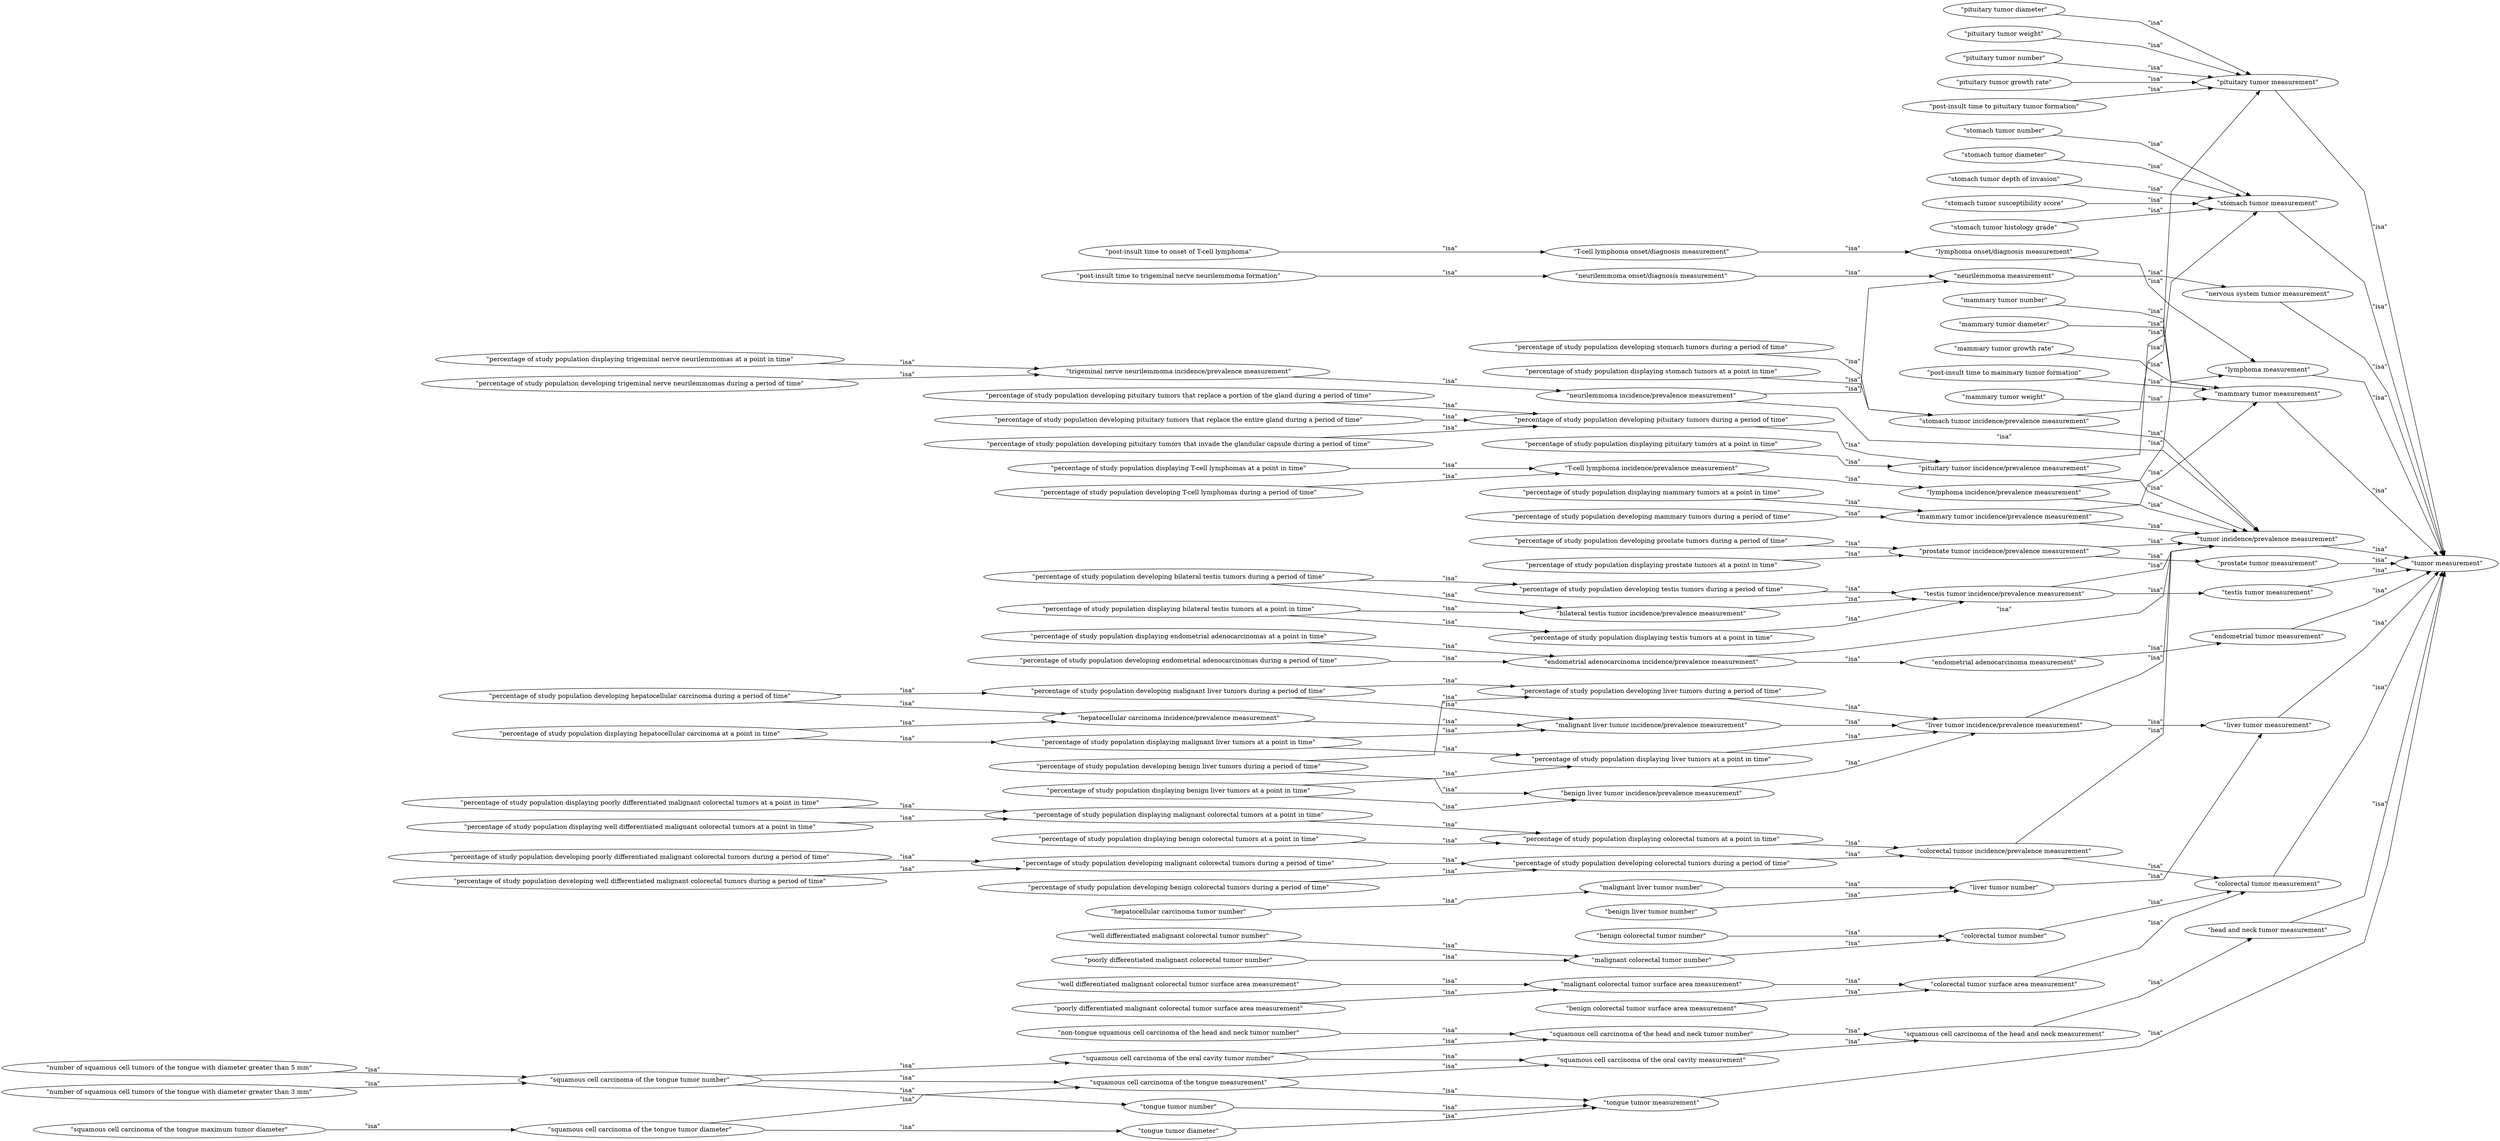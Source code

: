 digraph G {
  splines=polyline;
  rankdir=LR;
  "tumor measurement" [ label="\"tumor measurement\"" ];
  "endometrial tumor measurement" [ label="\"endometrial tumor measurement\"" ];
  "liver tumor measurement" [ label="\"liver tumor measurement\"" ];
  "pituitary tumor measurement" [ label="\"pituitary tumor measurement\"" ];
  "mammary tumor measurement" [ label="\"mammary tumor measurement\"" ];
  "colorectal tumor measurement" [ label="\"colorectal tumor measurement\"" ];
  "tongue tumor measurement" [ label="\"tongue tumor measurement\"" ];
  "lymphoma measurement" [ label="\"lymphoma measurement\"" ];
  "nervous system tumor measurement" [ label="\"nervous system tumor measurement\"" ];
  "stomach tumor measurement" [ label="\"stomach tumor measurement\"" ];
  "testis tumor measurement" [ label="\"testis tumor measurement\"" ];
  "head and neck tumor measurement" [ label="\"head and neck tumor measurement\"" ];
  "prostate tumor measurement" [ label="\"prostate tumor measurement\"" ];
  "tumor incidence/prevalence measurement" [ label="\"tumor incidence/prevalence measurement\"" ];
  "endometrial adenocarcinoma measurement" [ label="\"endometrial adenocarcinoma measurement\"" ];
  "liver tumor number" [ label="\"liver tumor number\"" ];
  "benign liver tumor number" [ label="\"benign liver tumor number\"" ];
  "malignant liver tumor number" [ label="\"malignant liver tumor number\"" ];
  "hepatocellular carcinoma tumor number" [ label="\"hepatocellular carcinoma tumor number\"" ];
  "post-insult time to pituitary tumor formation" [ label="\"post-insult time to pituitary tumor formation\"" ];
  "pituitary tumor diameter" [ label="\"pituitary tumor diameter\"" ];
  "pituitary tumor weight" [ label="\"pituitary tumor weight\"" ];
  "pituitary tumor number" [ label="\"pituitary tumor number\"" ];
  "pituitary tumor growth rate" [ label="\"pituitary tumor growth rate\"" ];
  "mammary tumor number" [ label="\"mammary tumor number\"" ];
  "mammary tumor diameter" [ label="\"mammary tumor diameter\"" ];
  "post-insult time to mammary tumor formation" [ label="\"post-insult time to mammary tumor formation\"" ];
  "mammary tumor weight" [ label="\"mammary tumor weight\"" ];
  "mammary tumor growth rate" [ label="\"mammary tumor growth rate\"" ];
  "colorectal tumor surface area measurement" [ label="\"colorectal tumor surface area measurement\"" ];
  "colorectal tumor number" [ label="\"colorectal tumor number\"" ];
  "benign colorectal tumor surface area measurement" [ label="\"benign colorectal tumor surface area measurement\"" ];
  "malignant colorectal tumor surface area measurement" [ label="\"malignant colorectal tumor surface area measurement\"" ];
  "well differentiated malignant colorectal tumor surface area measurement" [ label="\"well differentiated malignant colorectal tumor surface area measurement\"" ];
  "poorly differentiated malignant colorectal tumor surface area measurement" [ label="\"poorly differentiated malignant colorectal tumor surface area measurement\"" ];
  "malignant colorectal tumor number" [ label="\"malignant colorectal tumor number\"" ];
  "benign colorectal tumor number" [ label="\"benign colorectal tumor number\"" ];
  "well differentiated malignant colorectal tumor number" [ label="\"well differentiated malignant colorectal tumor number\"" ];
  "poorly differentiated malignant colorectal tumor number" [ label="\"poorly differentiated malignant colorectal tumor number\"" ];
  "tongue tumor diameter" [ label="\"tongue tumor diameter\"" ];
  "tongue tumor number" [ label="\"tongue tumor number\"" ];
  "lymphoma onset/diagnosis measurement" [ label="\"lymphoma onset/diagnosis measurement\"" ];
  "T-cell lymphoma onset/diagnosis measurement" [ label="\"T-cell lymphoma onset/diagnosis measurement\"" ];
  "post-insult time to onset of T-cell lymphoma" [ label="\"post-insult time to onset of T-cell lymphoma\"" ];
  "neurilemmoma measurement" [ label="\"neurilemmoma measurement\"" ];
  "neurilemmoma onset/diagnosis measurement" [ label="\"neurilemmoma onset/diagnosis measurement\"" ];
  "post-insult time to trigeminal nerve neurilemmoma formation" [ label="\"post-insult time to trigeminal nerve neurilemmoma formation\"" ];
  "stomach tumor susceptibility score" [ label="\"stomach tumor susceptibility score\"" ];
  "stomach tumor histology grade" [ label="\"stomach tumor histology grade\"" ];
  "stomach tumor number" [ label="\"stomach tumor number\"" ];
  "stomach tumor diameter" [ label="\"stomach tumor diameter\"" ];
  "stomach tumor depth of invasion" [ label="\"stomach tumor depth of invasion\"" ];
  "squamous cell carcinoma of the head and neck measurement" [ label="\"squamous cell carcinoma of the head and neck measurement\"" ];
  "squamous cell carcinoma of the head and neck tumor number" [ label="\"squamous cell carcinoma of the head and neck tumor number\"" ];
  "squamous cell carcinoma of the oral cavity measurement" [ label="\"squamous cell carcinoma of the oral cavity measurement\"" ];
  "non-tongue squamous cell carcinoma of the head and neck tumor number" [ label="\"non-tongue squamous cell carcinoma of the head and neck tumor number\"" ];
  "squamous cell carcinoma of the oral cavity tumor number" [ label="\"squamous cell carcinoma of the oral cavity tumor number\"" ];
  "squamous cell carcinoma of the tongue measurement" [ label="\"squamous cell carcinoma of the tongue measurement\"" ];
  "squamous cell carcinoma of the tongue tumor diameter" [ label="\"squamous cell carcinoma of the tongue tumor diameter\"" ];
  "squamous cell carcinoma of the tongue tumor number" [ label="\"squamous cell carcinoma of the tongue tumor number\"" ];
  "squamous cell carcinoma of the tongue maximum tumor diameter" [ label="\"squamous cell carcinoma of the tongue maximum tumor diameter\"" ];
  "number of squamous cell tumors of the tongue with diameter greater than 5 mm" [ label="\"number of squamous cell tumors of the tongue with diameter greater than 5 mm\"" ];
  "number of squamous cell tumors of the tongue with diameter greater than 3 mm" [ label="\"number of squamous cell tumors of the tongue with diameter greater than 3 mm\"" ];
  "testis tumor incidence/prevalence measurement" [ label="\"testis tumor incidence/prevalence measurement\"" ];
  "lymphoma incidence/prevalence measurement" [ label="\"lymphoma incidence/prevalence measurement\"" ];
  "endometrial adenocarcinoma incidence/prevalence measurement" [ label="\"endometrial adenocarcinoma incidence/prevalence measurement\"" ];
  "neurilemmoma incidence/prevalence measurement" [ label="\"neurilemmoma incidence/prevalence measurement\"" ];
  "pituitary tumor incidence/prevalence measurement" [ label="\"pituitary tumor incidence/prevalence measurement\"" ];
  "stomach tumor incidence/prevalence measurement" [ label="\"stomach tumor incidence/prevalence measurement\"" ];
  "mammary tumor incidence/prevalence measurement" [ label="\"mammary tumor incidence/prevalence measurement\"" ];
  "liver tumor incidence/prevalence measurement" [ label="\"liver tumor incidence/prevalence measurement\"" ];
  "colorectal tumor incidence/prevalence measurement" [ label="\"colorectal tumor incidence/prevalence measurement\"" ];
  "prostate tumor incidence/prevalence measurement" [ label="\"prostate tumor incidence/prevalence measurement\"" ];
  "percentage of study population developing testis tumors during a period of time" [ label="\"percentage of study population developing testis tumors during a period of time\"" ];
  "percentage of study population displaying testis tumors at a point in time" [ label="\"percentage of study population displaying testis tumors at a point in time\"" ];
  "bilateral testis tumor incidence/prevalence measurement" [ label="\"bilateral testis tumor incidence/prevalence measurement\"" ];
  "percentage of study population displaying bilateral testis tumors at a point in time" [ label="\"percentage of study population displaying bilateral testis tumors at a point in time\"" ];
  "percentage of study population developing bilateral testis tumors during a period of time" [ label="\"percentage of study population developing bilateral testis tumors during a period of time\"" ];
  "T-cell lymphoma incidence/prevalence measurement" [ label="\"T-cell lymphoma incidence/prevalence measurement\"" ];
  "percentage of study population developing T-cell lymphomas during a period of time" [ label="\"percentage of study population developing T-cell lymphomas during a period of time\"" ];
  "percentage of study population displaying T-cell lymphomas at a point in time" [ label="\"percentage of study population displaying T-cell lymphomas at a point in time\"" ];
  "percentage of study population developing endometrial adenocarcinomas during a period of time" [ label="\"percentage of study population developing endometrial adenocarcinomas during a period of time\"" ];
  "percentage of study population displaying endometrial adenocarcinomas at a point in time" [ label="\"percentage of study population displaying endometrial adenocarcinomas at a point in time\"" ];
  "trigeminal nerve neurilemmoma incidence/prevalence measurement" [ label="\"trigeminal nerve neurilemmoma incidence/prevalence measurement\"" ];
  "percentage of study population displaying trigeminal nerve neurilemmomas at a point in time" [ label="\"percentage of study population displaying trigeminal nerve neurilemmomas at a point in time\"" ];
  "percentage of study population developing trigeminal nerve neurilemmomas during a period of time" [ label="\"percentage of study population developing trigeminal nerve neurilemmomas during a period of time\"" ];
  "percentage of study population displaying pituitary tumors at a point in time" [ label="\"percentage of study population displaying pituitary tumors at a point in time\"" ];
  "percentage of study population developing pituitary tumors during a period of time" [ label="\"percentage of study population developing pituitary tumors during a period of time\"" ];
  "percentage of study population developing pituitary tumors that invade the glandular capsule during a period of time" [ label="\"percentage of study population developing pituitary tumors that invade the glandular capsule during a period of time\"" ];
  "percentage of study population developing pituitary tumors that replace a portion of the gland during a period of time" [ label="\"percentage of study population developing pituitary tumors that replace a portion of the gland during a period of time\"" ];
  "percentage of study population developing pituitary tumors that replace the entire gland during a period of time" [ label="\"percentage of study population developing pituitary tumors that replace the entire gland during a period of time\"" ];
  "percentage of study population displaying stomach tumors at a point in time" [ label="\"percentage of study population displaying stomach tumors at a point in time\"" ];
  "percentage of study population developing stomach tumors during a period of time" [ label="\"percentage of study population developing stomach tumors during a period of time\"" ];
  "percentage of study population displaying mammary tumors at a point in time" [ label="\"percentage of study population displaying mammary tumors at a point in time\"" ];
  "percentage of study population developing mammary tumors during a period of time" [ label="\"percentage of study population developing mammary tumors during a period of time\"" ];
  "benign liver tumor incidence/prevalence measurement" [ label="\"benign liver tumor incidence/prevalence measurement\"" ];
  "percentage of study population displaying liver tumors at a point in time" [ label="\"percentage of study population displaying liver tumors at a point in time\"" ];
  "percentage of study population developing liver tumors during a period of time" [ label="\"percentage of study population developing liver tumors during a period of time\"" ];
  "malignant liver tumor incidence/prevalence measurement" [ label="\"malignant liver tumor incidence/prevalence measurement\"" ];
  "percentage of study population displaying benign liver tumors at a point in time" [ label="\"percentage of study population displaying benign liver tumors at a point in time\"" ];
  "percentage of study population developing benign liver tumors during a period of time" [ label="\"percentage of study population developing benign liver tumors during a period of time\"" ];
  "hepatocellular carcinoma incidence/prevalence measurement" [ label="\"hepatocellular carcinoma incidence/prevalence measurement\"" ];
  "percentage of study population displaying malignant liver tumors at a point in time" [ label="\"percentage of study population displaying malignant liver tumors at a point in time\"" ];
  "percentage of study population developing malignant liver tumors during a period of time" [ label="\"percentage of study population developing malignant liver tumors during a period of time\"" ];
  "percentage of study population displaying hepatocellular carcinoma at a point in time" [ label="\"percentage of study population displaying hepatocellular carcinoma at a point in time\"" ];
  "percentage of study population developing hepatocellular carcinoma during a period of time" [ label="\"percentage of study population developing hepatocellular carcinoma during a period of time\"" ];
  "percentage of study population developing colorectal tumors during a period of time" [ label="\"percentage of study population developing colorectal tumors during a period of time\"" ];
  "percentage of study population displaying colorectal tumors at a point in time" [ label="\"percentage of study population displaying colorectal tumors at a point in time\"" ];
  "percentage of study population developing malignant colorectal tumors during a period of time" [ label="\"percentage of study population developing malignant colorectal tumors during a period of time\"" ];
  "percentage of study population developing benign colorectal tumors during a period of time" [ label="\"percentage of study population developing benign colorectal tumors during a period of time\"" ];
  "percentage of study population developing poorly differentiated malignant colorectal tumors during a period of time" [ label="\"percentage of study population developing poorly differentiated malignant colorectal tumors during a period of time\"" ];
  "percentage of study population developing well differentiated malignant colorectal tumors during a period of time" [ label="\"percentage of study population developing well differentiated malignant colorectal tumors during a period of time\"" ];
  "percentage of study population displaying malignant colorectal tumors at a point in time" [ label="\"percentage of study population displaying malignant colorectal tumors at a point in time\"" ];
  "percentage of study population displaying benign colorectal tumors at a point in time" [ label="\"percentage of study population displaying benign colorectal tumors at a point in time\"" ];
  "percentage of study population displaying poorly differentiated malignant colorectal tumors at a point in time" [ label="\"percentage of study population displaying poorly differentiated malignant colorectal tumors at a point in time\"" ];
  "percentage of study population displaying well differentiated malignant colorectal tumors at a point in time" [ label="\"percentage of study population displaying well differentiated malignant colorectal tumors at a point in time\"" ];
  "percentage of study population displaying prostate tumors at a point in time" [ label="\"percentage of study population displaying prostate tumors at a point in time\"" ];
  "percentage of study population developing prostate tumors during a period of time" [ label="\"percentage of study population developing prostate tumors during a period of time\"" ];
  "endometrial tumor measurement" -> "tumor measurement" [ label="\"isa\"" ];
  "liver tumor measurement" -> "tumor measurement" [ label="\"isa\"" ];
  "pituitary tumor measurement" -> "tumor measurement" [ label="\"isa\"" ];
  "mammary tumor measurement" -> "tumor measurement" [ label="\"isa\"" ];
  "colorectal tumor measurement" -> "tumor measurement" [ label="\"isa\"" ];
  "tongue tumor measurement" -> "tumor measurement" [ label="\"isa\"" ];
  "lymphoma measurement" -> "tumor measurement" [ label="\"isa\"" ];
  "nervous system tumor measurement" -> "tumor measurement" [ label="\"isa\"" ];
  "stomach tumor measurement" -> "tumor measurement" [ label="\"isa\"" ];
  "testis tumor measurement" -> "tumor measurement" [ label="\"isa\"" ];
  "head and neck tumor measurement" -> "tumor measurement" [ label="\"isa\"" ];
  "prostate tumor measurement" -> "tumor measurement" [ label="\"isa\"" ];
  "tumor incidence/prevalence measurement" -> "tumor measurement" [ label="\"isa\"" ];
  "endometrial adenocarcinoma measurement" -> "endometrial tumor measurement" [ label="\"isa\"" ];
  "liver tumor number" -> "liver tumor measurement" [ label="\"isa\"" ];
  "benign liver tumor number" -> "liver tumor number" [ label="\"isa\"" ];
  "malignant liver tumor number" -> "liver tumor number" [ label="\"isa\"" ];
  "hepatocellular carcinoma tumor number" -> "malignant liver tumor number" [ label="\"isa\"" ];
  "post-insult time to pituitary tumor formation" -> "pituitary tumor measurement" [ label="\"isa\"" ];
  "pituitary tumor diameter" -> "pituitary tumor measurement" [ label="\"isa\"" ];
  "pituitary tumor weight" -> "pituitary tumor measurement" [ label="\"isa\"" ];
  "pituitary tumor number" -> "pituitary tumor measurement" [ label="\"isa\"" ];
  "pituitary tumor growth rate" -> "pituitary tumor measurement" [ label="\"isa\"" ];
  "mammary tumor number" -> "mammary tumor measurement" [ label="\"isa\"" ];
  "mammary tumor diameter" -> "mammary tumor measurement" [ label="\"isa\"" ];
  "post-insult time to mammary tumor formation" -> "mammary tumor measurement" [ label="\"isa\"" ];
  "mammary tumor weight" -> "mammary tumor measurement" [ label="\"isa\"" ];
  "mammary tumor growth rate" -> "mammary tumor measurement" [ label="\"isa\"" ];
  "colorectal tumor surface area measurement" -> "colorectal tumor measurement" [ label="\"isa\"" ];
  "colorectal tumor number" -> "colorectal tumor measurement" [ label="\"isa\"" ];
  "benign colorectal tumor surface area measurement" -> "colorectal tumor surface area measurement" [ label="\"isa\"" ];
  "malignant colorectal tumor surface area measurement" -> "colorectal tumor surface area measurement" [ label="\"isa\"" ];
  "well differentiated malignant colorectal tumor surface area measurement" -> "malignant colorectal tumor surface area measurement" [ label="\"isa\"" ];
  "poorly differentiated malignant colorectal tumor surface area measurement" -> "malignant colorectal tumor surface area measurement" [ label="\"isa\"" ];
  "malignant colorectal tumor number" -> "colorectal tumor number" [ label="\"isa\"" ];
  "benign colorectal tumor number" -> "colorectal tumor number" [ label="\"isa\"" ];
  "well differentiated malignant colorectal tumor number" -> "malignant colorectal tumor number" [ label="\"isa\"" ];
  "poorly differentiated malignant colorectal tumor number" -> "malignant colorectal tumor number" [ label="\"isa\"" ];
  "tongue tumor diameter" -> "tongue tumor measurement" [ label="\"isa\"" ];
  "tongue tumor number" -> "tongue tumor measurement" [ label="\"isa\"" ];
  "lymphoma onset/diagnosis measurement" -> "lymphoma measurement" [ label="\"isa\"" ];
  "T-cell lymphoma onset/diagnosis measurement" -> "lymphoma onset/diagnosis measurement" [ label="\"isa\"" ];
  "post-insult time to onset of T-cell lymphoma" -> "T-cell lymphoma onset/diagnosis measurement" [ label="\"isa\"" ];
  "neurilemmoma measurement" -> "nervous system tumor measurement" [ label="\"isa\"" ];
  "neurilemmoma onset/diagnosis measurement" -> "neurilemmoma measurement" [ label="\"isa\"" ];
  "post-insult time to trigeminal nerve neurilemmoma formation" -> "neurilemmoma onset/diagnosis measurement" [ label="\"isa\"" ];
  "stomach tumor susceptibility score" -> "stomach tumor measurement" [ label="\"isa\"" ];
  "stomach tumor histology grade" -> "stomach tumor measurement" [ label="\"isa\"" ];
  "stomach tumor number" -> "stomach tumor measurement" [ label="\"isa\"" ];
  "stomach tumor diameter" -> "stomach tumor measurement" [ label="\"isa\"" ];
  "stomach tumor depth of invasion" -> "stomach tumor measurement" [ label="\"isa\"" ];
  "squamous cell carcinoma of the head and neck measurement" -> "head and neck tumor measurement" [ label="\"isa\"" ];
  "squamous cell carcinoma of the head and neck tumor number" -> "squamous cell carcinoma of the head and neck measurement" [ label="\"isa\"" ];
  "squamous cell carcinoma of the oral cavity measurement" -> "squamous cell carcinoma of the head and neck measurement" [ label="\"isa\"" ];
  "non-tongue squamous cell carcinoma of the head and neck tumor number" -> "squamous cell carcinoma of the head and neck tumor number" [ label="\"isa\"" ];
  "squamous cell carcinoma of the oral cavity tumor number" -> "squamous cell carcinoma of the oral cavity measurement" [ label="\"isa\"" ];
  "squamous cell carcinoma of the oral cavity tumor number" -> "squamous cell carcinoma of the head and neck tumor number" [ label="\"isa\"" ];
  "squamous cell carcinoma of the tongue measurement" -> "tongue tumor measurement" [ label="\"isa\"" ];
  "squamous cell carcinoma of the tongue measurement" -> "squamous cell carcinoma of the oral cavity measurement" [ label="\"isa\"" ];
  "squamous cell carcinoma of the tongue tumor diameter" -> "squamous cell carcinoma of the tongue measurement" [ label="\"isa\"" ];
  "squamous cell carcinoma of the tongue tumor diameter" -> "tongue tumor diameter" [ label="\"isa\"" ];
  "squamous cell carcinoma of the tongue tumor number" -> "squamous cell carcinoma of the oral cavity tumor number" [ label="\"isa\"" ];
  "squamous cell carcinoma of the tongue tumor number" -> "squamous cell carcinoma of the tongue measurement" [ label="\"isa\"" ];
  "squamous cell carcinoma of the tongue tumor number" -> "tongue tumor number" [ label="\"isa\"" ];
  "squamous cell carcinoma of the tongue maximum tumor diameter" -> "squamous cell carcinoma of the tongue tumor diameter" [ label="\"isa\"" ];
  "number of squamous cell tumors of the tongue with diameter greater than 5 mm" -> "squamous cell carcinoma of the tongue tumor number" [ label="\"isa\"" ];
  "number of squamous cell tumors of the tongue with diameter greater than 3 mm" -> "squamous cell carcinoma of the tongue tumor number" [ label="\"isa\"" ];
  "testis tumor incidence/prevalence measurement" -> "tumor incidence/prevalence measurement" [ label="\"isa\"" ];
  "testis tumor incidence/prevalence measurement" -> "testis tumor measurement" [ label="\"isa\"" ];
  "lymphoma incidence/prevalence measurement" -> "tumor incidence/prevalence measurement" [ label="\"isa\"" ];
  "lymphoma incidence/prevalence measurement" -> "lymphoma measurement" [ label="\"isa\"" ];
  "endometrial adenocarcinoma incidence/prevalence measurement" -> "tumor incidence/prevalence measurement" [ label="\"isa\"" ];
  "endometrial adenocarcinoma incidence/prevalence measurement" -> "endometrial adenocarcinoma measurement" [ label="\"isa\"" ];
  "neurilemmoma incidence/prevalence measurement" -> "neurilemmoma measurement" [ label="\"isa\"" ];
  "neurilemmoma incidence/prevalence measurement" -> "tumor incidence/prevalence measurement" [ label="\"isa\"" ];
  "pituitary tumor incidence/prevalence measurement" -> "tumor incidence/prevalence measurement" [ label="\"isa\"" ];
  "pituitary tumor incidence/prevalence measurement" -> "pituitary tumor measurement" [ label="\"isa\"" ];
  "stomach tumor incidence/prevalence measurement" -> "stomach tumor measurement" [ label="\"isa\"" ];
  "stomach tumor incidence/prevalence measurement" -> "tumor incidence/prevalence measurement" [ label="\"isa\"" ];
  "mammary tumor incidence/prevalence measurement" -> "mammary tumor measurement" [ label="\"isa\"" ];
  "mammary tumor incidence/prevalence measurement" -> "tumor incidence/prevalence measurement" [ label="\"isa\"" ];
  "liver tumor incidence/prevalence measurement" -> "liver tumor measurement" [ label="\"isa\"" ];
  "liver tumor incidence/prevalence measurement" -> "tumor incidence/prevalence measurement" [ label="\"isa\"" ];
  "colorectal tumor incidence/prevalence measurement" -> "colorectal tumor measurement" [ label="\"isa\"" ];
  "colorectal tumor incidence/prevalence measurement" -> "tumor incidence/prevalence measurement" [ label="\"isa\"" ];
  "prostate tumor incidence/prevalence measurement" -> "prostate tumor measurement" [ label="\"isa\"" ];
  "prostate tumor incidence/prevalence measurement" -> "tumor incidence/prevalence measurement" [ label="\"isa\"" ];
  "percentage of study population developing testis tumors during a period of time" -> "testis tumor incidence/prevalence measurement" [ label="\"isa\"" ];
  "percentage of study population displaying testis tumors at a point in time" -> "testis tumor incidence/prevalence measurement" [ label="\"isa\"" ];
  "bilateral testis tumor incidence/prevalence measurement" -> "testis tumor incidence/prevalence measurement" [ label="\"isa\"" ];
  "percentage of study population displaying bilateral testis tumors at a point in time" -> "bilateral testis tumor incidence/prevalence measurement" [ label="\"isa\"" ];
  "percentage of study population displaying bilateral testis tumors at a point in time" -> "percentage of study population displaying testis tumors at a point in time" [ label="\"isa\"" ];
  "percentage of study population developing bilateral testis tumors during a period of time" -> "percentage of study population developing testis tumors during a period of time" [ label="\"isa\"" ];
  "percentage of study population developing bilateral testis tumors during a period of time" -> "bilateral testis tumor incidence/prevalence measurement" [ label="\"isa\"" ];
  "T-cell lymphoma incidence/prevalence measurement" -> "lymphoma incidence/prevalence measurement" [ label="\"isa\"" ];
  "percentage of study population developing T-cell lymphomas during a period of time" -> "T-cell lymphoma incidence/prevalence measurement" [ label="\"isa\"" ];
  "percentage of study population displaying T-cell lymphomas at a point in time" -> "T-cell lymphoma incidence/prevalence measurement" [ label="\"isa\"" ];
  "percentage of study population developing endometrial adenocarcinomas during a period of time" -> "endometrial adenocarcinoma incidence/prevalence measurement" [ label="\"isa\"" ];
  "percentage of study population displaying endometrial adenocarcinomas at a point in time" -> "endometrial adenocarcinoma incidence/prevalence measurement" [ label="\"isa\"" ];
  "trigeminal nerve neurilemmoma incidence/prevalence measurement" -> "neurilemmoma incidence/prevalence measurement" [ label="\"isa\"" ];
  "percentage of study population displaying trigeminal nerve neurilemmomas at a point in time" -> "trigeminal nerve neurilemmoma incidence/prevalence measurement" [ label="\"isa\"" ];
  "percentage of study population developing trigeminal nerve neurilemmomas during a period of time" -> "trigeminal nerve neurilemmoma incidence/prevalence measurement" [ label="\"isa\"" ];
  "percentage of study population displaying pituitary tumors at a point in time" -> "pituitary tumor incidence/prevalence measurement" [ label="\"isa\"" ];
  "percentage of study population developing pituitary tumors during a period of time" -> "pituitary tumor incidence/prevalence measurement" [ label="\"isa\"" ];
  "percentage of study population developing pituitary tumors that invade the glandular capsule during a period of time" -> "percentage of study population developing pituitary tumors during a period of time" [ label="\"isa\"" ];
  "percentage of study population developing pituitary tumors that replace a portion of the gland during a period of time" -> "percentage of study population developing pituitary tumors during a period of time" [ label="\"isa\"" ];
  "percentage of study population developing pituitary tumors that replace the entire gland during a period of time" -> "percentage of study population developing pituitary tumors during a period of time" [ label="\"isa\"" ];
  "percentage of study population displaying stomach tumors at a point in time" -> "stomach tumor incidence/prevalence measurement" [ label="\"isa\"" ];
  "percentage of study population developing stomach tumors during a period of time" -> "stomach tumor incidence/prevalence measurement" [ label="\"isa\"" ];
  "percentage of study population displaying mammary tumors at a point in time" -> "mammary tumor incidence/prevalence measurement" [ label="\"isa\"" ];
  "percentage of study population developing mammary tumors during a period of time" -> "mammary tumor incidence/prevalence measurement" [ label="\"isa\"" ];
  "benign liver tumor incidence/prevalence measurement" -> "liver tumor incidence/prevalence measurement" [ label="\"isa\"" ];
  "percentage of study population displaying liver tumors at a point in time" -> "liver tumor incidence/prevalence measurement" [ label="\"isa\"" ];
  "percentage of study population developing liver tumors during a period of time" -> "liver tumor incidence/prevalence measurement" [ label="\"isa\"" ];
  "malignant liver tumor incidence/prevalence measurement" -> "liver tumor incidence/prevalence measurement" [ label="\"isa\"" ];
  "percentage of study population displaying benign liver tumors at a point in time" -> "percentage of study population displaying liver tumors at a point in time" [ label="\"isa\"" ];
  "percentage of study population displaying benign liver tumors at a point in time" -> "benign liver tumor incidence/prevalence measurement" [ label="\"isa\"" ];
  "percentage of study population developing benign liver tumors during a period of time" -> "percentage of study population developing liver tumors during a period of time" [ label="\"isa\"" ];
  "percentage of study population developing benign liver tumors during a period of time" -> "benign liver tumor incidence/prevalence measurement" [ label="\"isa\"" ];
  "hepatocellular carcinoma incidence/prevalence measurement" -> "malignant liver tumor incidence/prevalence measurement" [ label="\"isa\"" ];
  "percentage of study population displaying malignant liver tumors at a point in time" -> "malignant liver tumor incidence/prevalence measurement" [ label="\"isa\"" ];
  "percentage of study population displaying malignant liver tumors at a point in time" -> "percentage of study population displaying liver tumors at a point in time" [ label="\"isa\"" ];
  "percentage of study population developing malignant liver tumors during a period of time" -> "percentage of study population developing liver tumors during a period of time" [ label="\"isa\"" ];
  "percentage of study population developing malignant liver tumors during a period of time" -> "malignant liver tumor incidence/prevalence measurement" [ label="\"isa\"" ];
  "percentage of study population displaying hepatocellular carcinoma at a point in time" -> "percentage of study population displaying malignant liver tumors at a point in time" [ label="\"isa\"" ];
  "percentage of study population displaying hepatocellular carcinoma at a point in time" -> "hepatocellular carcinoma incidence/prevalence measurement" [ label="\"isa\"" ];
  "percentage of study population developing hepatocellular carcinoma during a period of time" -> "percentage of study population developing malignant liver tumors during a period of time" [ label="\"isa\"" ];
  "percentage of study population developing hepatocellular carcinoma during a period of time" -> "hepatocellular carcinoma incidence/prevalence measurement" [ label="\"isa\"" ];
  "percentage of study population developing colorectal tumors during a period of time" -> "colorectal tumor incidence/prevalence measurement" [ label="\"isa\"" ];
  "percentage of study population displaying colorectal tumors at a point in time" -> "colorectal tumor incidence/prevalence measurement" [ label="\"isa\"" ];
  "percentage of study population developing malignant colorectal tumors during a period of time" -> "percentage of study population developing colorectal tumors during a period of time" [ label="\"isa\"" ];
  "percentage of study population developing benign colorectal tumors during a period of time" -> "percentage of study population developing colorectal tumors during a period of time" [ label="\"isa\"" ];
  "percentage of study population developing poorly differentiated malignant colorectal tumors during a period of time" -> "percentage of study population developing malignant colorectal tumors during a period of time" [ label="\"isa\"" ];
  "percentage of study population developing well differentiated malignant colorectal tumors during a period of time" -> "percentage of study population developing malignant colorectal tumors during a period of time" [ label="\"isa\"" ];
  "percentage of study population displaying malignant colorectal tumors at a point in time" -> "percentage of study population displaying colorectal tumors at a point in time" [ label="\"isa\"" ];
  "percentage of study population displaying benign colorectal tumors at a point in time" -> "percentage of study population displaying colorectal tumors at a point in time" [ label="\"isa\"" ];
  "percentage of study population displaying poorly differentiated malignant colorectal tumors at a point in time" -> "percentage of study population displaying malignant colorectal tumors at a point in time" [ label="\"isa\"" ];
  "percentage of study population displaying well differentiated malignant colorectal tumors at a point in time" -> "percentage of study population displaying malignant colorectal tumors at a point in time" [ label="\"isa\"" ];
  "percentage of study population displaying prostate tumors at a point in time" -> "prostate tumor incidence/prevalence measurement" [ label="\"isa\"" ];
  "percentage of study population developing prostate tumors during a period of time" -> "prostate tumor incidence/prevalence measurement" [ label="\"isa\"" ];
}
